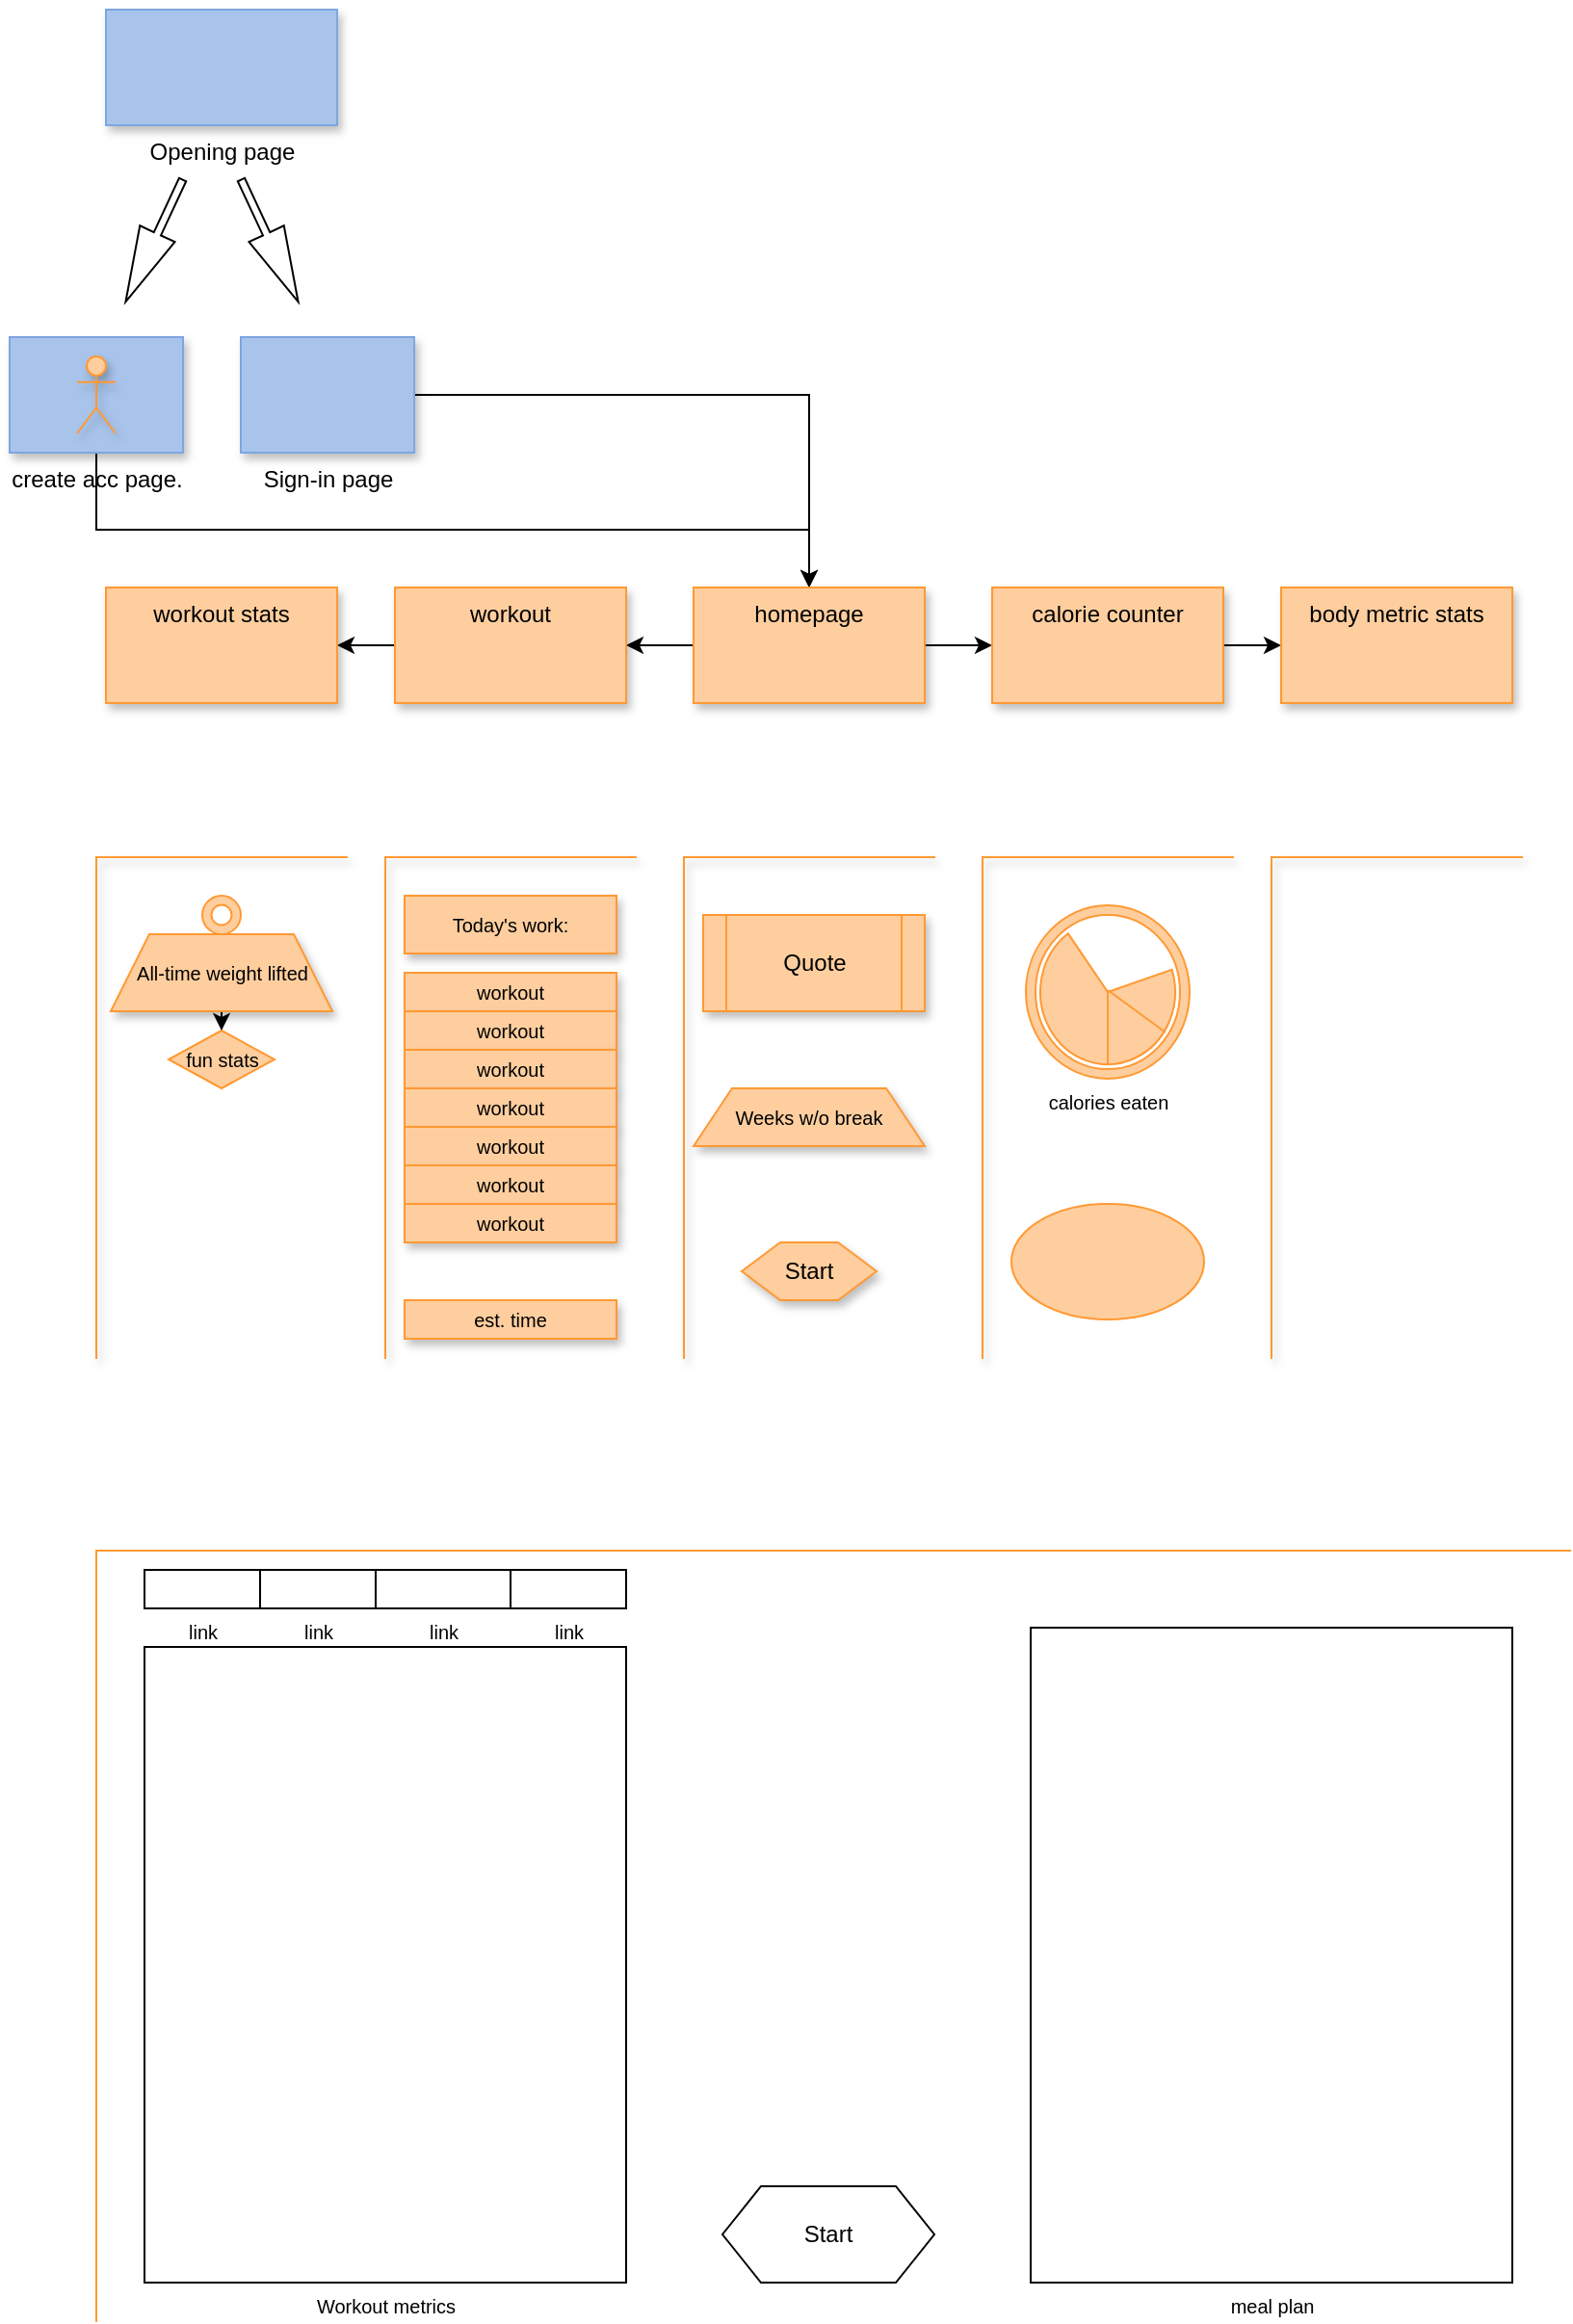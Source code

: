 <mxfile version="16.4.6" type="github">
  <diagram id="Cx08BOZQVF9MGUPJrAUp" name="Page-1">
    <mxGraphModel dx="1422" dy="832" grid="1" gridSize="10" guides="1" tooltips="1" connect="1" arrows="1" fold="1" page="1" pageScale="1" pageWidth="850" pageHeight="1100" math="0" shadow="0">
      <root>
        <mxCell id="0" />
        <mxCell id="1" parent="0" />
        <mxCell id="Mm24luuSRJNwgkn8NnQr-1" value="Opening page" style="verticalLabelPosition=bottom;verticalAlign=top;html=1;shape=mxgraph.basic.rect;fillColor2=none;strokeWidth=1;size=20;indent=5;shadow=1;strokeColor=#7EA6E0;fillColor=#A9C4EB;" vertex="1" parent="1">
          <mxGeometry x="50" y="50" width="120" height="60" as="geometry" />
        </mxCell>
        <mxCell id="Mm24luuSRJNwgkn8NnQr-3" value="" style="html=1;shadow=0;dashed=0;align=center;verticalAlign=middle;shape=mxgraph.arrows2.arrow;dy=0.8;dx=39;notch=0;rotation=115;" vertex="1" parent="1">
          <mxGeometry x="40" y="160" width="70" height="20" as="geometry" />
        </mxCell>
        <mxCell id="Mm24luuSRJNwgkn8NnQr-6" value="" style="html=1;shadow=0;dashed=0;align=center;verticalAlign=middle;shape=mxgraph.arrows2.arrow;dy=0.8;dx=39;notch=0;rotation=65;" vertex="1" parent="1">
          <mxGeometry x="100" y="160" width="70" height="20" as="geometry" />
        </mxCell>
        <mxCell id="Mm24luuSRJNwgkn8NnQr-35" style="edgeStyle=orthogonalEdgeStyle;rounded=0;orthogonalLoop=1;jettySize=auto;html=1;entryX=0.5;entryY=0;entryDx=0;entryDy=0;" edge="1" parent="1" source="Mm24luuSRJNwgkn8NnQr-10" target="Mm24luuSRJNwgkn8NnQr-24">
          <mxGeometry relative="1" as="geometry">
            <mxPoint x="440" y="190" as="targetPoint" />
            <Array as="points">
              <mxPoint x="45" y="320" />
              <mxPoint x="415" y="320" />
            </Array>
          </mxGeometry>
        </mxCell>
        <mxCell id="Mm24luuSRJNwgkn8NnQr-10" value="create acc page." style="verticalLabelPosition=bottom;verticalAlign=top;html=1;shape=mxgraph.basic.rect;fillColor2=none;strokeWidth=1;size=20;indent=5;shadow=1;strokeColor=#7EA6E0;fillColor=#A9C4EB;" vertex="1" parent="1">
          <mxGeometry y="220" width="90" height="60" as="geometry" />
        </mxCell>
        <mxCell id="Mm24luuSRJNwgkn8NnQr-22" style="edgeStyle=orthogonalEdgeStyle;rounded=0;orthogonalLoop=1;jettySize=auto;html=1;entryX=0.5;entryY=0;entryDx=0;entryDy=0;" edge="1" parent="1" source="Mm24luuSRJNwgkn8NnQr-12" target="Mm24luuSRJNwgkn8NnQr-24">
          <mxGeometry relative="1" as="geometry">
            <mxPoint x="425" y="140" as="targetPoint" />
          </mxGeometry>
        </mxCell>
        <mxCell id="Mm24luuSRJNwgkn8NnQr-12" value="Sign-in page" style="verticalLabelPosition=bottom;verticalAlign=top;html=1;shape=mxgraph.basic.rect;fillColor2=none;strokeWidth=1;size=20;indent=5;shadow=1;strokeColor=#7EA6E0;fillColor=#A9C4EB;" vertex="1" parent="1">
          <mxGeometry x="120" y="220" width="90" height="60" as="geometry" />
        </mxCell>
        <mxCell id="Mm24luuSRJNwgkn8NnQr-14" value="" style="shape=umlActor;verticalLabelPosition=bottom;verticalAlign=top;html=1;outlineConnect=0;shadow=1;strokeColor=#FF9933;fillColor=#FFCE9F;" vertex="1" parent="1">
          <mxGeometry x="35" y="230" width="20" height="40" as="geometry" />
        </mxCell>
        <mxCell id="Mm24luuSRJNwgkn8NnQr-27" value="" style="edgeStyle=orthogonalEdgeStyle;rounded=0;orthogonalLoop=1;jettySize=auto;html=1;" edge="1" parent="1" source="Mm24luuSRJNwgkn8NnQr-24" target="Mm24luuSRJNwgkn8NnQr-26">
          <mxGeometry relative="1" as="geometry" />
        </mxCell>
        <mxCell id="Mm24luuSRJNwgkn8NnQr-29" value="" style="edgeStyle=orthogonalEdgeStyle;rounded=0;orthogonalLoop=1;jettySize=auto;html=1;" edge="1" parent="1" source="Mm24luuSRJNwgkn8NnQr-24" target="Mm24luuSRJNwgkn8NnQr-28">
          <mxGeometry relative="1" as="geometry" />
        </mxCell>
        <mxCell id="Mm24luuSRJNwgkn8NnQr-24" value="homepage" style="whiteSpace=wrap;html=1;verticalAlign=top;fillColor=#FFCE9F;strokeColor=#FF9933;strokeWidth=1;shadow=1;" vertex="1" parent="1">
          <mxGeometry x="355" y="350" width="120" height="60" as="geometry" />
        </mxCell>
        <mxCell id="Mm24luuSRJNwgkn8NnQr-33" value="" style="edgeStyle=orthogonalEdgeStyle;rounded=0;orthogonalLoop=1;jettySize=auto;html=1;" edge="1" parent="1" source="Mm24luuSRJNwgkn8NnQr-26" target="Mm24luuSRJNwgkn8NnQr-32">
          <mxGeometry relative="1" as="geometry" />
        </mxCell>
        <mxCell id="Mm24luuSRJNwgkn8NnQr-26" value="workout" style="whiteSpace=wrap;html=1;verticalAlign=top;fillColor=#FFCE9F;strokeColor=#FF9933;strokeWidth=1;shadow=1;" vertex="1" parent="1">
          <mxGeometry x="200" y="350" width="120" height="60" as="geometry" />
        </mxCell>
        <mxCell id="Mm24luuSRJNwgkn8NnQr-31" value="" style="edgeStyle=orthogonalEdgeStyle;rounded=0;orthogonalLoop=1;jettySize=auto;html=1;" edge="1" parent="1" source="Mm24luuSRJNwgkn8NnQr-28" target="Mm24luuSRJNwgkn8NnQr-30">
          <mxGeometry relative="1" as="geometry" />
        </mxCell>
        <mxCell id="Mm24luuSRJNwgkn8NnQr-28" value="calorie counter" style="whiteSpace=wrap;html=1;verticalAlign=top;fillColor=#FFCE9F;strokeColor=#FF9933;strokeWidth=1;shadow=1;" vertex="1" parent="1">
          <mxGeometry x="510" y="350" width="120" height="60" as="geometry" />
        </mxCell>
        <mxCell id="Mm24luuSRJNwgkn8NnQr-30" value="body metric stats" style="whiteSpace=wrap;html=1;verticalAlign=top;fillColor=#FFCE9F;strokeColor=#FF9933;strokeWidth=1;shadow=1;" vertex="1" parent="1">
          <mxGeometry x="660" y="350" width="120" height="60" as="geometry" />
        </mxCell>
        <mxCell id="Mm24luuSRJNwgkn8NnQr-32" value="workout stats" style="whiteSpace=wrap;html=1;verticalAlign=top;fillColor=#FFCE9F;strokeColor=#FF9933;strokeWidth=1;shadow=1;" vertex="1" parent="1">
          <mxGeometry x="50" y="350" width="120" height="60" as="geometry" />
        </mxCell>
        <mxCell id="Mm24luuSRJNwgkn8NnQr-37" value="" style="shape=partialRectangle;whiteSpace=wrap;html=1;bottom=0;right=0;fillColor=none;shadow=1;strokeColor=#FF9933;" vertex="1" parent="1">
          <mxGeometry x="350" y="490" width="130" height="260" as="geometry" />
        </mxCell>
        <mxCell id="Mm24luuSRJNwgkn8NnQr-42" value="" style="shape=partialRectangle;whiteSpace=wrap;html=1;bottom=0;right=0;fillColor=none;shadow=1;strokeColor=#FF9933;" vertex="1" parent="1">
          <mxGeometry x="505" y="490" width="130" height="260" as="geometry" />
        </mxCell>
        <mxCell id="Mm24luuSRJNwgkn8NnQr-43" value="" style="shape=partialRectangle;whiteSpace=wrap;html=1;bottom=0;right=0;fillColor=none;shadow=1;strokeColor=#FF9933;" vertex="1" parent="1">
          <mxGeometry x="655" y="490" width="130" height="260" as="geometry" />
        </mxCell>
        <mxCell id="Mm24luuSRJNwgkn8NnQr-44" value="" style="shape=partialRectangle;whiteSpace=wrap;html=1;bottom=0;right=0;fillColor=none;shadow=1;strokeColor=#FF9933;" vertex="1" parent="1">
          <mxGeometry x="195" y="490" width="130" height="260" as="geometry" />
        </mxCell>
        <mxCell id="Mm24luuSRJNwgkn8NnQr-45" value="" style="shape=partialRectangle;whiteSpace=wrap;html=1;bottom=0;right=0;fillColor=none;shadow=1;strokeColor=#FF9933;" vertex="1" parent="1">
          <mxGeometry x="45" y="490" width="130" height="260" as="geometry" />
        </mxCell>
        <mxCell id="Mm24luuSRJNwgkn8NnQr-46" value="Start" style="shape=hexagon;perimeter=hexagonPerimeter2;whiteSpace=wrap;html=1;fixedSize=1;shadow=1;strokeColor=#FF9933;fillColor=#FFCE9F;" vertex="1" parent="1">
          <mxGeometry x="380" y="690" width="70" height="30" as="geometry" />
        </mxCell>
        <mxCell id="Mm24luuSRJNwgkn8NnQr-47" value="Quote" style="shape=process;whiteSpace=wrap;html=1;backgroundOutline=1;shadow=1;strokeColor=#FF9933;fillColor=#FFCE9F;" vertex="1" parent="1">
          <mxGeometry x="360" y="520" width="115" height="50" as="geometry" />
        </mxCell>
        <mxCell id="Mm24luuSRJNwgkn8NnQr-48" value="&lt;font style=&quot;font-size: 10px&quot;&gt;Weeks w/o break&lt;/font&gt;" style="shape=trapezoid;perimeter=trapezoidPerimeter;whiteSpace=wrap;html=1;fixedSize=1;shadow=1;strokeColor=#FF9933;fillColor=#FFCE9F;" vertex="1" parent="1">
          <mxGeometry x="355" y="610" width="120" height="30" as="geometry" />
        </mxCell>
        <mxCell id="Mm24luuSRJNwgkn8NnQr-49" value="Today&#39;s work:" style="rounded=0;whiteSpace=wrap;html=1;shadow=1;fontSize=10;strokeColor=#FF9933;fillColor=#FFCE9F;" vertex="1" parent="1">
          <mxGeometry x="205" y="510" width="110" height="30" as="geometry" />
        </mxCell>
        <mxCell id="Mm24luuSRJNwgkn8NnQr-50" value="workout" style="rounded=0;whiteSpace=wrap;html=1;shadow=1;fontSize=10;strokeColor=#FF9933;fillColor=#FFCE9F;" vertex="1" parent="1">
          <mxGeometry x="205" y="550" width="110" height="20" as="geometry" />
        </mxCell>
        <mxCell id="Mm24luuSRJNwgkn8NnQr-51" value="&lt;span&gt;workout&lt;/span&gt;" style="rounded=0;whiteSpace=wrap;html=1;shadow=1;fontSize=10;strokeColor=#FF9933;fillColor=#FFCE9F;" vertex="1" parent="1">
          <mxGeometry x="205" y="570" width="110" height="20" as="geometry" />
        </mxCell>
        <mxCell id="Mm24luuSRJNwgkn8NnQr-52" value="&lt;span&gt;workout&lt;/span&gt;" style="rounded=0;whiteSpace=wrap;html=1;shadow=1;fontSize=10;strokeColor=#FF9933;fillColor=#FFCE9F;" vertex="1" parent="1">
          <mxGeometry x="205" y="590" width="110" height="20" as="geometry" />
        </mxCell>
        <mxCell id="Mm24luuSRJNwgkn8NnQr-53" value="&lt;span&gt;workout&lt;/span&gt;" style="rounded=0;whiteSpace=wrap;html=1;shadow=1;fontSize=10;strokeColor=#FF9933;fillColor=#FFCE9F;" vertex="1" parent="1">
          <mxGeometry x="205" y="610" width="110" height="20" as="geometry" />
        </mxCell>
        <mxCell id="Mm24luuSRJNwgkn8NnQr-54" value="&lt;span&gt;workout&lt;/span&gt;" style="rounded=0;whiteSpace=wrap;html=1;shadow=1;fontSize=10;strokeColor=#FF9933;fillColor=#FFCE9F;" vertex="1" parent="1">
          <mxGeometry x="205" y="630" width="110" height="20" as="geometry" />
        </mxCell>
        <mxCell id="Mm24luuSRJNwgkn8NnQr-55" value="&lt;span&gt;workout&lt;/span&gt;" style="rounded=0;whiteSpace=wrap;html=1;shadow=1;fontSize=10;strokeColor=#FF9933;fillColor=#FFCE9F;" vertex="1" parent="1">
          <mxGeometry x="205" y="650" width="110" height="20" as="geometry" />
        </mxCell>
        <mxCell id="Mm24luuSRJNwgkn8NnQr-56" value="&lt;span&gt;workout&lt;/span&gt;" style="rounded=0;whiteSpace=wrap;html=1;shadow=1;fontSize=10;strokeColor=#FF9933;fillColor=#FFCE9F;" vertex="1" parent="1">
          <mxGeometry x="205" y="670" width="110" height="20" as="geometry" />
        </mxCell>
        <mxCell id="Mm24luuSRJNwgkn8NnQr-57" value="est. time" style="rounded=0;whiteSpace=wrap;html=1;shadow=1;fontSize=10;strokeColor=#FF9933;fillColor=#FFCE9F;" vertex="1" parent="1">
          <mxGeometry x="205" y="720" width="110" height="20" as="geometry" />
        </mxCell>
        <mxCell id="Mm24luuSRJNwgkn8NnQr-62" style="edgeStyle=orthogonalEdgeStyle;rounded=0;orthogonalLoop=1;jettySize=auto;html=1;exitX=0.5;exitY=1;exitDx=0;exitDy=0;fontSize=10;" edge="1" parent="1" source="Mm24luuSRJNwgkn8NnQr-58" target="Mm24luuSRJNwgkn8NnQr-60">
          <mxGeometry relative="1" as="geometry" />
        </mxCell>
        <mxCell id="Mm24luuSRJNwgkn8NnQr-58" value="All-time weight lifted" style="shape=trapezoid;perimeter=trapezoidPerimeter;whiteSpace=wrap;html=1;fixedSize=1;shadow=1;fontSize=10;strokeColor=#FF9933;fillColor=#FFCE9F;" vertex="1" parent="1">
          <mxGeometry x="52.5" y="530" width="115" height="40" as="geometry" />
        </mxCell>
        <mxCell id="Mm24luuSRJNwgkn8NnQr-59" value="" style="verticalLabelPosition=bottom;verticalAlign=top;html=1;shape=mxgraph.basic.donut;dx=4.76;shadow=0;fontSize=10;strokeColor=#FF9933;fillColor=#FFCE9F;" vertex="1" parent="1">
          <mxGeometry x="100" y="510" width="20" height="20" as="geometry" />
        </mxCell>
        <mxCell id="Mm24luuSRJNwgkn8NnQr-60" value="fun stats" style="rhombus;whiteSpace=wrap;html=1;shadow=0;fontSize=10;strokeColor=#FF9933;fillColor=#FFCE9F;" vertex="1" parent="1">
          <mxGeometry x="82.5" y="580" width="55" height="30" as="geometry" />
        </mxCell>
        <mxCell id="Mm24luuSRJNwgkn8NnQr-68" value="calories eaten" style="verticalLabelPosition=bottom;verticalAlign=top;html=1;shape=mxgraph.basic.donut;dx=5;shadow=0;fontSize=10;strokeColor=#FF9933;fillColor=#FFCE9F;" vertex="1" parent="1">
          <mxGeometry x="527.5" y="515" width="85" height="90" as="geometry" />
        </mxCell>
        <mxCell id="Mm24luuSRJNwgkn8NnQr-72" value="" style="verticalLabelPosition=bottom;verticalAlign=top;html=1;shape=mxgraph.basic.pie;startAngle=0.2;endAngle=0.9;shadow=0;fontSize=10;strokeColor=#FF9933;fillColor=#FFCE9F;" vertex="1" parent="1">
          <mxGeometry x="535" y="522.5" width="70" height="75" as="geometry" />
        </mxCell>
        <mxCell id="Mm24luuSRJNwgkn8NnQr-73" value="" style="endArrow=none;html=1;rounded=0;fontSize=10;entryX=0.5;entryY=0.5;entryDx=0;entryDy=0;entryPerimeter=0;exitX=0.5;exitY=1.007;exitDx=0;exitDy=0;exitPerimeter=0;strokeColor=#FF9933;" edge="1" parent="1" source="Mm24luuSRJNwgkn8NnQr-72" target="Mm24luuSRJNwgkn8NnQr-72">
          <mxGeometry width="50" height="50" relative="1" as="geometry">
            <mxPoint x="450" y="570" as="sourcePoint" />
            <mxPoint x="500" y="520" as="targetPoint" />
          </mxGeometry>
        </mxCell>
        <mxCell id="Mm24luuSRJNwgkn8NnQr-74" value="" style="endArrow=none;html=1;rounded=0;fontSize=10;entryX=0.929;entryY=0.78;entryDx=0;entryDy=0;entryPerimeter=0;exitX=0.5;exitY=0.487;exitDx=0;exitDy=0;exitPerimeter=0;strokeColor=#FF9933;" edge="1" parent="1" source="Mm24luuSRJNwgkn8NnQr-72" target="Mm24luuSRJNwgkn8NnQr-72">
          <mxGeometry width="50" height="50" relative="1" as="geometry">
            <mxPoint x="450" y="570" as="sourcePoint" />
            <mxPoint x="500" y="520" as="targetPoint" />
          </mxGeometry>
        </mxCell>
        <mxCell id="Mm24luuSRJNwgkn8NnQr-75" value="" style="ellipse;whiteSpace=wrap;html=1;shadow=0;fontSize=10;strokeColor=#FF9933;fillColor=#FFCE9F;" vertex="1" parent="1">
          <mxGeometry x="520" y="670" width="100" height="60" as="geometry" />
        </mxCell>
        <mxCell id="Mm24luuSRJNwgkn8NnQr-77" value="" style="shape=partialRectangle;whiteSpace=wrap;html=1;bottom=0;right=0;fillColor=none;shadow=0;fontSize=10;strokeColor=#FF9933;" vertex="1" parent="1">
          <mxGeometry x="45" y="850" width="765" height="400" as="geometry" />
        </mxCell>
        <mxCell id="Mm24luuSRJNwgkn8NnQr-78" value="Start" style="shape=hexagon;perimeter=hexagonPerimeter2;whiteSpace=wrap;html=1;fixedSize=1;shadow=0;strokeColor=#000000;fillColor=#FFFFFF;" vertex="1" parent="1">
          <mxGeometry x="370" y="1180" width="110" height="50" as="geometry" />
        </mxCell>
        <mxCell id="Mm24luuSRJNwgkn8NnQr-79" value="Workout metrics" style="verticalLabelPosition=bottom;verticalAlign=top;html=1;shape=mxgraph.basic.rect;fillColor2=none;strokeWidth=1;size=20;indent=5;shadow=0;fontSize=10;fillColor=#FFFFFF;" vertex="1" parent="1">
          <mxGeometry x="70" y="900" width="250" height="330" as="geometry" />
        </mxCell>
        <mxCell id="Mm24luuSRJNwgkn8NnQr-80" value="meal plan" style="verticalLabelPosition=bottom;verticalAlign=top;html=1;shape=mxgraph.basic.rect;fillColor2=none;strokeWidth=1;size=20;indent=5;shadow=0;fontSize=10;fillColor=#FFFFFF;" vertex="1" parent="1">
          <mxGeometry x="530" y="890" width="250" height="340" as="geometry" />
        </mxCell>
        <mxCell id="Mm24luuSRJNwgkn8NnQr-81" value="link" style="verticalLabelPosition=bottom;verticalAlign=top;html=1;shape=mxgraph.basic.rect;fillColor2=none;strokeWidth=1;size=20;indent=5;shadow=0;fontSize=10;fillColor=#FFFFFF;" vertex="1" parent="1">
          <mxGeometry x="70" y="860" width="60" height="20" as="geometry" />
        </mxCell>
        <mxCell id="Mm24luuSRJNwgkn8NnQr-82" value="link" style="verticalLabelPosition=bottom;verticalAlign=top;html=1;shape=mxgraph.basic.rect;fillColor2=none;strokeWidth=1;size=20;indent=5;shadow=0;fontSize=10;fillColor=#FFFFFF;" vertex="1" parent="1">
          <mxGeometry x="130" y="860" width="60" height="20" as="geometry" />
        </mxCell>
        <mxCell id="Mm24luuSRJNwgkn8NnQr-83" value="link" style="verticalLabelPosition=bottom;verticalAlign=top;html=1;shape=mxgraph.basic.rect;fillColor2=none;strokeWidth=1;size=20;indent=5;shadow=0;fontSize=10;fillColor=#FFFFFF;" vertex="1" parent="1">
          <mxGeometry x="190" y="860" width="70" height="20" as="geometry" />
        </mxCell>
        <mxCell id="Mm24luuSRJNwgkn8NnQr-84" value="link" style="verticalLabelPosition=bottom;verticalAlign=top;html=1;shape=mxgraph.basic.rect;fillColor2=none;strokeWidth=1;size=20;indent=5;shadow=0;fontSize=10;fillColor=#FFFFFF;" vertex="1" parent="1">
          <mxGeometry x="260" y="860" width="60" height="20" as="geometry" />
        </mxCell>
      </root>
    </mxGraphModel>
  </diagram>
</mxfile>
